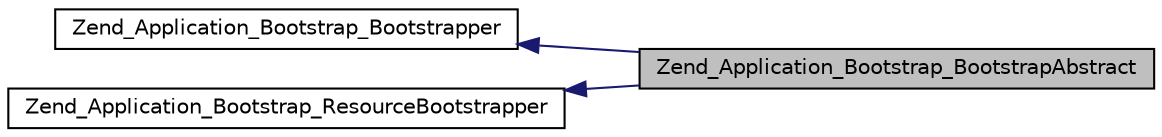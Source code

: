 digraph G
{
  edge [fontname="Helvetica",fontsize="10",labelfontname="Helvetica",labelfontsize="10"];
  node [fontname="Helvetica",fontsize="10",shape=record];
  rankdir="LR";
  Node1 [label="Zend_Application_Bootstrap_BootstrapAbstract",height=0.2,width=0.4,color="black", fillcolor="grey75", style="filled" fontcolor="black"];
  Node2 -> Node1 [dir="back",color="midnightblue",fontsize="10",style="solid",fontname="Helvetica"];
  Node2 [label="Zend_Application_Bootstrap_Bootstrapper",height=0.2,width=0.4,color="black", fillcolor="white", style="filled",URL="$interface_zend___application___bootstrap___bootstrapper.html"];
  Node3 -> Node1 [dir="back",color="midnightblue",fontsize="10",style="solid",fontname="Helvetica"];
  Node3 [label="Zend_Application_Bootstrap_ResourceBootstrapper",height=0.2,width=0.4,color="black", fillcolor="white", style="filled",URL="$interface_zend___application___bootstrap___resource_bootstrapper.html"];
}
